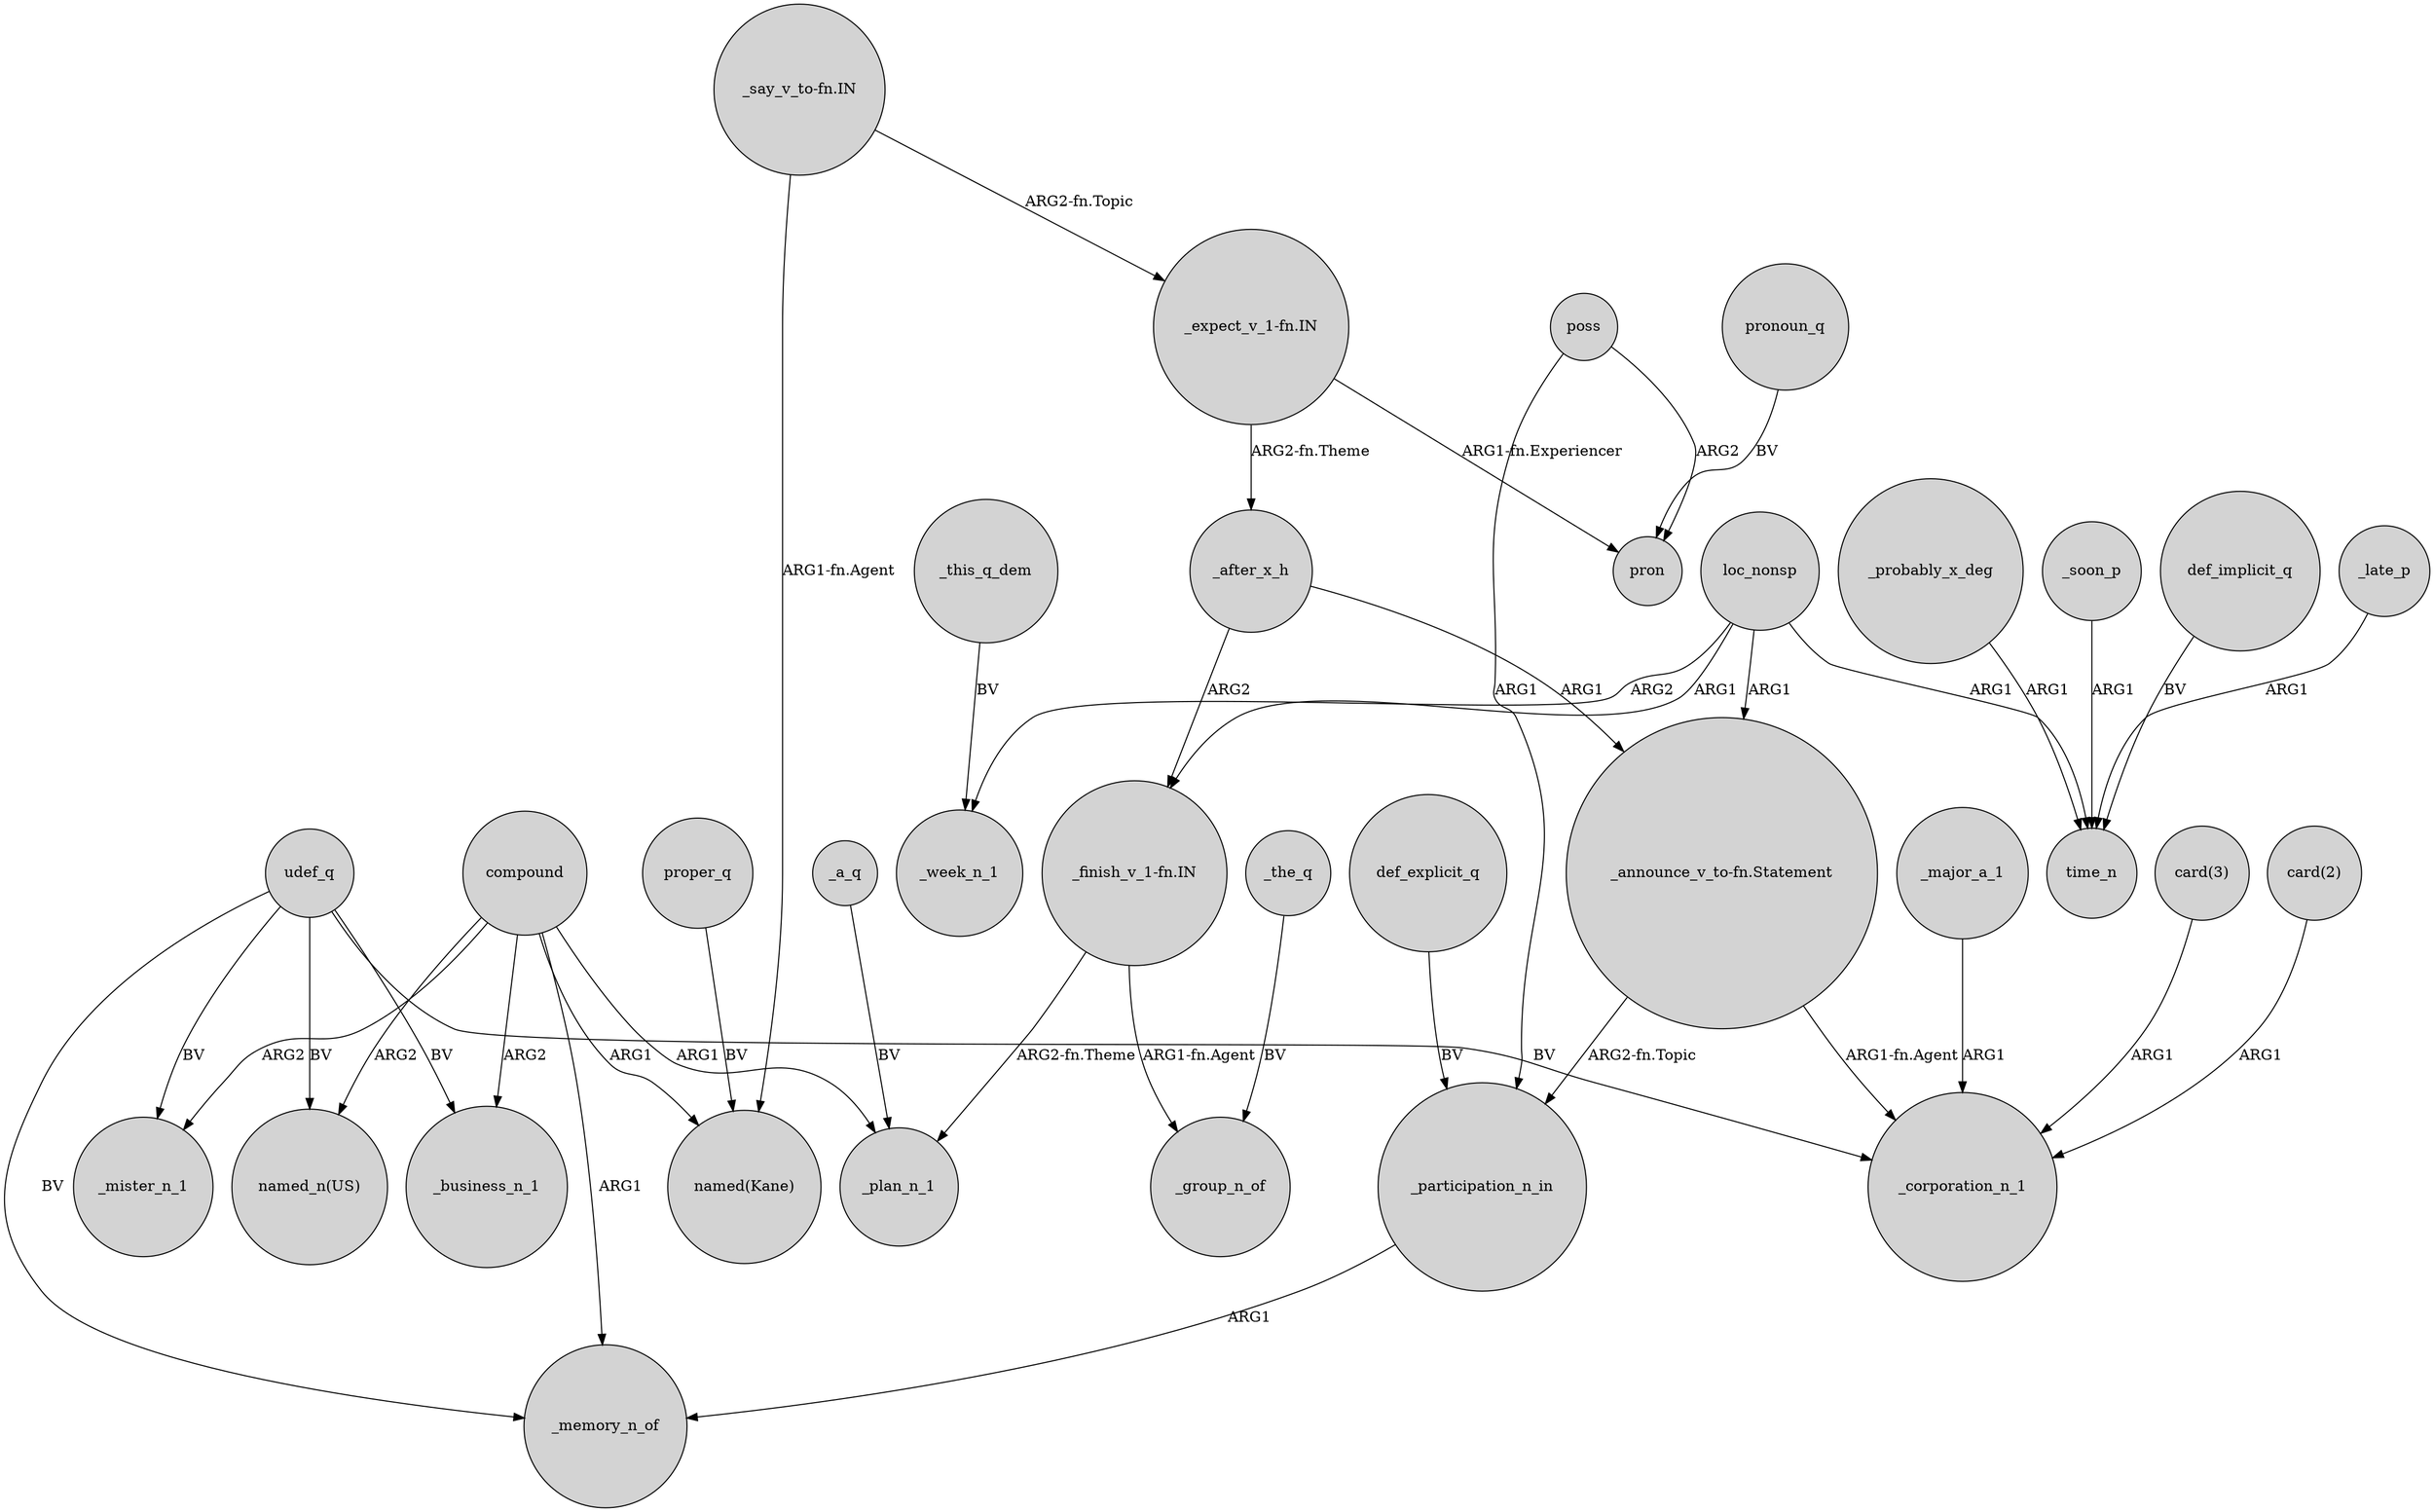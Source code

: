 digraph {
	node [shape=circle style=filled]
	_late_p -> time_n [label=ARG1]
	_participation_n_in -> _memory_n_of [label=ARG1]
	udef_q -> "named_n(US)" [label=BV]
	"card(3)" -> _corporation_n_1 [label=ARG1]
	"card(2)" -> _corporation_n_1 [label=ARG1]
	"_expect_v_1-fn.IN" -> _after_x_h [label="ARG2-fn.Theme"]
	poss -> pron [label=ARG2]
	def_explicit_q -> _participation_n_in [label=BV]
	_after_x_h -> "_announce_v_to-fn.Statement" [label=ARG1]
	compound -> _memory_n_of [label=ARG1]
	compound -> _mister_n_1 [label=ARG2]
	"_say_v_to-fn.IN" -> "named(Kane)" [label="ARG1-fn.Agent"]
	udef_q -> _mister_n_1 [label=BV]
	loc_nonsp -> "_finish_v_1-fn.IN" [label=ARG1]
	compound -> _plan_n_1 [label=ARG1]
	loc_nonsp -> time_n [label=ARG1]
	_the_q -> _group_n_of [label=BV]
	compound -> "named_n(US)" [label=ARG2]
	udef_q -> _memory_n_of [label=BV]
	poss -> _participation_n_in [label=ARG1]
	loc_nonsp -> "_announce_v_to-fn.Statement" [label=ARG1]
	udef_q -> _corporation_n_1 [label=BV]
	pronoun_q -> pron [label=BV]
	loc_nonsp -> _week_n_1 [label=ARG2]
	_this_q_dem -> _week_n_1 [label=BV]
	"_announce_v_to-fn.Statement" -> _corporation_n_1 [label="ARG1-fn.Agent"]
	_after_x_h -> "_finish_v_1-fn.IN" [label=ARG2]
	compound -> _business_n_1 [label=ARG2]
	_major_a_1 -> _corporation_n_1 [label=ARG1]
	_probably_x_deg -> time_n [label=ARG1]
	"_expect_v_1-fn.IN" -> pron [label="ARG1-fn.Experiencer"]
	udef_q -> _business_n_1 [label=BV]
	compound -> "named(Kane)" [label=ARG1]
	"_say_v_to-fn.IN" -> "_expect_v_1-fn.IN" [label="ARG2-fn.Topic"]
	_soon_p -> time_n [label=ARG1]
	"_announce_v_to-fn.Statement" -> _participation_n_in [label="ARG2-fn.Topic"]
	"_finish_v_1-fn.IN" -> _group_n_of [label="ARG1-fn.Agent"]
	proper_q -> "named(Kane)" [label=BV]
	_a_q -> _plan_n_1 [label=BV]
	"_finish_v_1-fn.IN" -> _plan_n_1 [label="ARG2-fn.Theme"]
	def_implicit_q -> time_n [label=BV]
}
